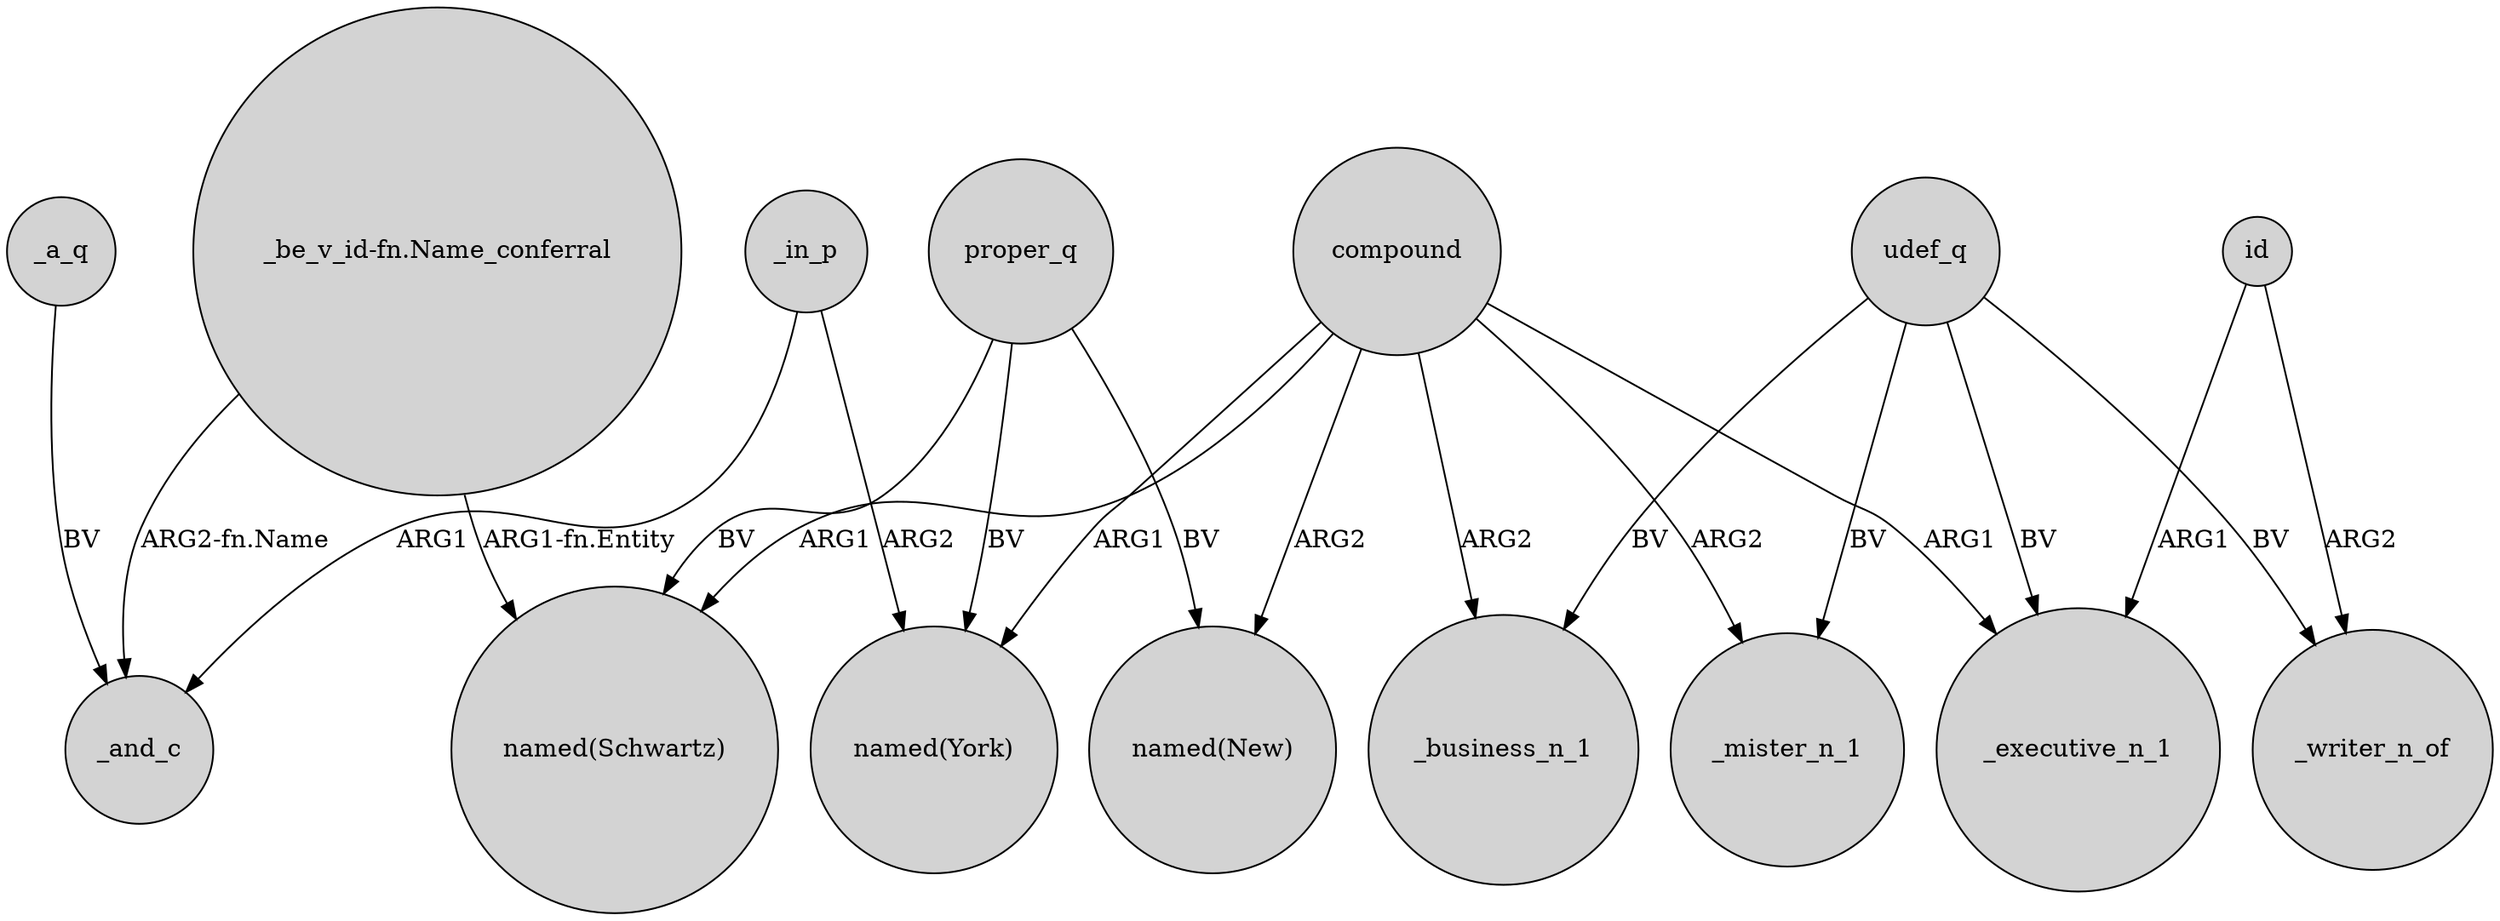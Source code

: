 digraph {
	node [shape=circle style=filled]
	compound -> "named(Schwartz)" [label=ARG1]
	compound -> _mister_n_1 [label=ARG2]
	_in_p -> _and_c [label=ARG1]
	compound -> "named(New)" [label=ARG2]
	_a_q -> _and_c [label=BV]
	proper_q -> "named(Schwartz)" [label=BV]
	proper_q -> "named(New)" [label=BV]
	udef_q -> _mister_n_1 [label=BV]
	udef_q -> _business_n_1 [label=BV]
	proper_q -> "named(York)" [label=BV]
	udef_q -> _executive_n_1 [label=BV]
	"_be_v_id-fn.Name_conferral" -> "named(Schwartz)" [label="ARG1-fn.Entity"]
	_in_p -> "named(York)" [label=ARG2]
	compound -> _executive_n_1 [label=ARG1]
	udef_q -> _writer_n_of [label=BV]
	compound -> _business_n_1 [label=ARG2]
	id -> _writer_n_of [label=ARG2]
	id -> _executive_n_1 [label=ARG1]
	compound -> "named(York)" [label=ARG1]
	"_be_v_id-fn.Name_conferral" -> _and_c [label="ARG2-fn.Name"]
}
